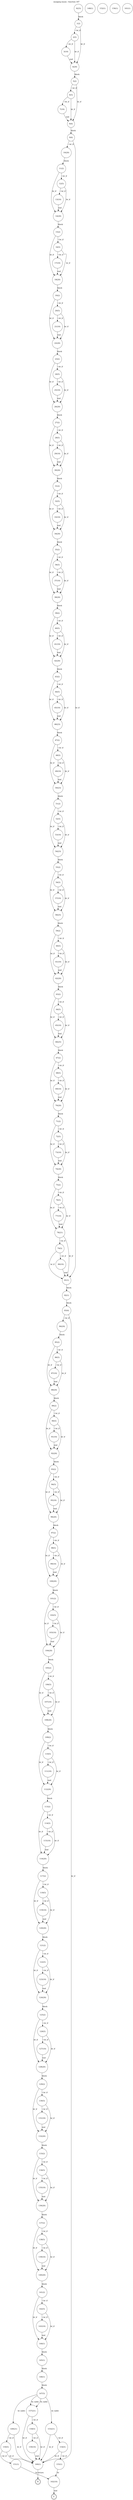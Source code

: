 digraph finite_state_machine {
    label = "mozjpeg.wasm - function 187"
    labelloc =  t
    labelfontsize = 16
    labelfontcolor = black
    labelfontname = "Helvetica"
    node [shape = doublecircle]; E R ;
node [shape=circle, fontcolor=black, style="", label="0(23)"]0
node [shape=circle, fontcolor=black, style="", label="1(2)"]1
node [shape=circle, fontcolor=black, style="", label="2(5)"]2
node [shape=circle, fontcolor=black, style="", label="3(10)"]3
node [shape=circle, fontcolor=black, style="", label="4(20)"]4
node [shape=circle, fontcolor=black, style="", label="5(2)"]5
node [shape=circle, fontcolor=black, style="", label="6(5)"]6
node [shape=circle, fontcolor=black, style="", label="7(10)"]7
node [shape=circle, fontcolor=black, style="", label="8(4)"]8
node [shape=circle, fontcolor=black, style="", label="9(4)"]9
node [shape=circle, fontcolor=black, style="", label="10(20)"]10
node [shape=circle, fontcolor=black, style="", label="11(2)"]11
node [shape=circle, fontcolor=black, style="", label="12(5)"]12
node [shape=circle, fontcolor=black, style="", label="13(10)"]13
node [shape=circle, fontcolor=black, style="", label="14(20)"]14
node [shape=circle, fontcolor=black, style="", label="15(2)"]15
node [shape=circle, fontcolor=black, style="", label="16(5)"]16
node [shape=circle, fontcolor=black, style="", label="17(10)"]17
node [shape=circle, fontcolor=black, style="", label="18(20)"]18
node [shape=circle, fontcolor=black, style="", label="19(2)"]19
node [shape=circle, fontcolor=black, style="", label="20(5)"]20
node [shape=circle, fontcolor=black, style="", label="21(10)"]21
node [shape=circle, fontcolor=black, style="", label="22(20)"]22
node [shape=circle, fontcolor=black, style="", label="23(2)"]23
node [shape=circle, fontcolor=black, style="", label="24(5)"]24
node [shape=circle, fontcolor=black, style="", label="25(10)"]25
node [shape=circle, fontcolor=black, style="", label="26(20)"]26
node [shape=circle, fontcolor=black, style="", label="27(2)"]27
node [shape=circle, fontcolor=black, style="", label="28(5)"]28
node [shape=circle, fontcolor=black, style="", label="29(10)"]29
node [shape=circle, fontcolor=black, style="", label="30(20)"]30
node [shape=circle, fontcolor=black, style="", label="31(2)"]31
node [shape=circle, fontcolor=black, style="", label="32(5)"]32
node [shape=circle, fontcolor=black, style="", label="33(10)"]33
node [shape=circle, fontcolor=black, style="", label="34(20)"]34
node [shape=circle, fontcolor=black, style="", label="35(2)"]35
node [shape=circle, fontcolor=black, style="", label="36(5)"]36
node [shape=circle, fontcolor=black, style="", label="37(10)"]37
node [shape=circle, fontcolor=black, style="", label="38(20)"]38
node [shape=circle, fontcolor=black, style="", label="39(2)"]39
node [shape=circle, fontcolor=black, style="", label="40(5)"]40
node [shape=circle, fontcolor=black, style="", label="41(10)"]41
node [shape=circle, fontcolor=black, style="", label="42(20)"]42
node [shape=circle, fontcolor=black, style="", label="43(2)"]43
node [shape=circle, fontcolor=black, style="", label="44(5)"]44
node [shape=circle, fontcolor=black, style="", label="45(10)"]45
node [shape=circle, fontcolor=black, style="", label="46(23)"]46
node [shape=circle, fontcolor=black, style="", label="47(2)"]47
node [shape=circle, fontcolor=black, style="", label="48(5)"]48
node [shape=circle, fontcolor=black, style="", label="49(10)"]49
node [shape=circle, fontcolor=black, style="", label="50(23)"]50
node [shape=circle, fontcolor=black, style="", label="51(2)"]51
node [shape=circle, fontcolor=black, style="", label="52(5)"]52
node [shape=circle, fontcolor=black, style="", label="53(10)"]53
node [shape=circle, fontcolor=black, style="", label="54(23)"]54
node [shape=circle, fontcolor=black, style="", label="55(2)"]55
node [shape=circle, fontcolor=black, style="", label="56(5)"]56
node [shape=circle, fontcolor=black, style="", label="57(10)"]57
node [shape=circle, fontcolor=black, style="", label="58(25)"]58
node [shape=circle, fontcolor=black, style="", label="59(2)"]59
node [shape=circle, fontcolor=black, style="", label="60(5)"]60
node [shape=circle, fontcolor=black, style="", label="61(10)"]61
node [shape=circle, fontcolor=black, style="", label="62(20)"]62
node [shape=circle, fontcolor=black, style="", label="63(2)"]63
node [shape=circle, fontcolor=black, style="", label="64(5)"]64
node [shape=circle, fontcolor=black, style="", label="65(10)"]65
node [shape=circle, fontcolor=black, style="", label="66(25)"]66
node [shape=circle, fontcolor=black, style="", label="67(2)"]67
node [shape=circle, fontcolor=black, style="", label="68(5)"]68
node [shape=circle, fontcolor=black, style="", label="69(10)"]69
node [shape=circle, fontcolor=black, style="", label="70(20)"]70
node [shape=circle, fontcolor=black, style="", label="71(2)"]71
node [shape=circle, fontcolor=black, style="", label="72(5)"]72
node [shape=circle, fontcolor=black, style="", label="73(10)"]73
node [shape=circle, fontcolor=black, style="", label="74(20)"]74
node [shape=circle, fontcolor=black, style="", label="75(2)"]75
node [shape=circle, fontcolor=black, style="", label="76(5)"]76
node [shape=circle, fontcolor=black, style="", label="77(10)"]77
node [shape=circle, fontcolor=black, style="", label="78(21)"]78
node [shape=circle, fontcolor=black, style="", label="79(5)"]79
node [shape=circle, fontcolor=black, style="", label="80(10)"]80
node [shape=circle, fontcolor=black, style="", label="81(1)"]81
node [shape=circle, fontcolor=black, style="", label="82(1)"]82
node [shape=circle, fontcolor=black, style="", label="83(4)"]83
node [shape=circle, fontcolor=black, style="", label="84(20)"]84
node [shape=circle, fontcolor=black, style="", label="85(2)"]85
node [shape=circle, fontcolor=black, style="", label="86(5)"]86
node [shape=circle, fontcolor=black, style="", label="87(10)"]87
node [shape=circle, fontcolor=black, style="", label="88(20)"]88
node [shape=circle, fontcolor=black, style="", label="89(2)"]89
node [shape=circle, fontcolor=black, style="", label="90(5)"]90
node [shape=circle, fontcolor=black, style="", label="91(10)"]91
node [shape=circle, fontcolor=black, style="", label="92(20)"]92
node [shape=circle, fontcolor=black, style="", label="93(2)"]93
node [shape=circle, fontcolor=black, style="", label="94(5)"]94
node [shape=circle, fontcolor=black, style="", label="95(10)"]95
node [shape=circle, fontcolor=black, style="", label="96(20)"]96
node [shape=circle, fontcolor=black, style="", label="97(2)"]97
node [shape=circle, fontcolor=black, style="", label="98(5)"]98
node [shape=circle, fontcolor=black, style="", label="99(10)"]99
node [shape=circle, fontcolor=black, style="", label="100(20)"]100
node [shape=circle, fontcolor=black, style="", label="101(2)"]101
node [shape=circle, fontcolor=black, style="", label="102(5)"]102
node [shape=circle, fontcolor=black, style="", label="103(10)"]103
node [shape=circle, fontcolor=black, style="", label="104(20)"]104
node [shape=circle, fontcolor=black, style="", label="105(2)"]105
node [shape=circle, fontcolor=black, style="", label="106(5)"]106
node [shape=circle, fontcolor=black, style="", label="107(10)"]107
node [shape=circle, fontcolor=black, style="", label="108(20)"]108
node [shape=circle, fontcolor=black, style="", label="109(2)"]109
node [shape=circle, fontcolor=black, style="", label="110(5)"]110
node [shape=circle, fontcolor=black, style="", label="111(10)"]111
node [shape=circle, fontcolor=black, style="", label="112(20)"]112
node [shape=circle, fontcolor=black, style="", label="113(2)"]113
node [shape=circle, fontcolor=black, style="", label="114(5)"]114
node [shape=circle, fontcolor=black, style="", label="115(10)"]115
node [shape=circle, fontcolor=black, style="", label="116(20)"]116
node [shape=circle, fontcolor=black, style="", label="117(2)"]117
node [shape=circle, fontcolor=black, style="", label="118(5)"]118
node [shape=circle, fontcolor=black, style="", label="119(10)"]119
node [shape=circle, fontcolor=black, style="", label="120(20)"]120
node [shape=circle, fontcolor=black, style="", label="121(2)"]121
node [shape=circle, fontcolor=black, style="", label="122(5)"]122
node [shape=circle, fontcolor=black, style="", label="123(10)"]123
node [shape=circle, fontcolor=black, style="", label="124(20)"]124
node [shape=circle, fontcolor=black, style="", label="125(2)"]125
node [shape=circle, fontcolor=black, style="", label="126(5)"]126
node [shape=circle, fontcolor=black, style="", label="127(10)"]127
node [shape=circle, fontcolor=black, style="", label="128(20)"]128
node [shape=circle, fontcolor=black, style="", label="129(2)"]129
node [shape=circle, fontcolor=black, style="", label="130(5)"]130
node [shape=circle, fontcolor=black, style="", label="131(10)"]131
node [shape=circle, fontcolor=black, style="", label="132(20)"]132
node [shape=circle, fontcolor=black, style="", label="133(2)"]133
node [shape=circle, fontcolor=black, style="", label="134(5)"]134
node [shape=circle, fontcolor=black, style="", label="135(10)"]135
node [shape=circle, fontcolor=black, style="", label="136(20)"]136
node [shape=circle, fontcolor=black, style="", label="137(2)"]137
node [shape=circle, fontcolor=black, style="", label="138(5)"]138
node [shape=circle, fontcolor=black, style="", label="139(10)"]139
node [shape=circle, fontcolor=black, style="", label="140(20)"]140
node [shape=circle, fontcolor=black, style="", label="141(2)"]141
node [shape=circle, fontcolor=black, style="", label="142(5)"]142
node [shape=circle, fontcolor=black, style="", label="143(10)"]143
node [shape=circle, fontcolor=black, style="", label="144(1)"]144
node [shape=circle, fontcolor=black, style="", label="145(1)"]145
node [shape=circle, fontcolor=black, style="", label="146(1)"]146
node [shape=circle, fontcolor=black, style="", label="147(5)"]147
node [shape=circle, fontcolor=black, style="", label="148(1)"]148
node [shape=circle, fontcolor=black, style="", label="149(21)"]149
node [shape=circle, fontcolor=black, style="", label="150(5)"]150
node [shape=circle, fontcolor=black, style="", label="151(1)"]151
node [shape=circle, fontcolor=black, style="", label="152(1)"]152
node [shape=circle, fontcolor=black, style="", label="153(21)"]153
node [shape=circle, fontcolor=black, style="", label="154(5)"]154
node [shape=circle, fontcolor=black, style="", label="155(1)"]155
node [shape=circle, fontcolor=black, style="", label="156(1)"]156
node [shape=circle, fontcolor=black, style="", label="157(21)"]157
node [shape=circle, fontcolor=black, style="", label="158(5)"]158
node [shape=circle, fontcolor=black, style="", label="159(10)"]159
node [shape=circle, fontcolor=black, style="", label="160(1)"]160
node [shape=circle, fontcolor=black, style="", label="161(1)"]161
node [shape=circle, fontcolor=black, style="", label="162(10)"]162
node [shape=circle, fontcolor=black, style="", label="E"]E
node [shape=circle, fontcolor=black, style="", label="R"]R
    0 -> 1[label="block"];
    1 -> 2[label="~br_if"];
    1 -> 4[label="br_if"];
    2 -> 3[label="~br_if"];
    2 -> 4[label="br_if"];
    3 -> 4[label="end"];
    4 -> 5[label="block"];
    5 -> 6[label="~br_if"];
    5 -> 8[label="br_if"];
    6 -> 7[label="~br_if"];
    6 -> 8[label="br_if"];
    7 -> 8[label="end"];
    8 -> 9[label="block"];
    9 -> 10[label="~br_if"];
    9 -> 81[label="br_if"];
    10 -> 11[label="block"];
    11 -> 12[label="~br_if"];
    11 -> 14[label="br_if"];
    12 -> 13[label="~br_if"];
    12 -> 14[label="br_if"];
    13 -> 14[label="end"];
    14 -> 15[label="block"];
    15 -> 16[label="~br_if"];
    15 -> 18[label="br_if"];
    16 -> 17[label="~br_if"];
    16 -> 18[label="br_if"];
    17 -> 18[label="end"];
    18 -> 19[label="block"];
    19 -> 20[label="~br_if"];
    19 -> 22[label="br_if"];
    20 -> 21[label="~br_if"];
    20 -> 22[label="br_if"];
    21 -> 22[label="end"];
    22 -> 23[label="block"];
    23 -> 24[label="~br_if"];
    23 -> 26[label="br_if"];
    24 -> 25[label="~br_if"];
    24 -> 26[label="br_if"];
    25 -> 26[label="end"];
    26 -> 27[label="block"];
    27 -> 28[label="~br_if"];
    27 -> 30[label="br_if"];
    28 -> 29[label="~br_if"];
    28 -> 30[label="br_if"];
    29 -> 30[label="end"];
    30 -> 31[label="block"];
    31 -> 32[label="~br_if"];
    31 -> 34[label="br_if"];
    32 -> 33[label="~br_if"];
    32 -> 34[label="br_if"];
    33 -> 34[label="end"];
    34 -> 35[label="block"];
    35 -> 36[label="~br_if"];
    35 -> 38[label="br_if"];
    36 -> 37[label="~br_if"];
    36 -> 38[label="br_if"];
    37 -> 38[label="end"];
    38 -> 39[label="block"];
    39 -> 40[label="~br_if"];
    39 -> 42[label="br_if"];
    40 -> 41[label="~br_if"];
    40 -> 42[label="br_if"];
    41 -> 42[label="end"];
    42 -> 43[label="block"];
    43 -> 44[label="~br_if"];
    43 -> 46[label="br_if"];
    44 -> 45[label="~br_if"];
    44 -> 46[label="br_if"];
    45 -> 46[label="end"];
    46 -> 47[label="block"];
    47 -> 48[label="~br_if"];
    47 -> 50[label="br_if"];
    48 -> 49[label="~br_if"];
    48 -> 50[label="br_if"];
    49 -> 50[label="end"];
    50 -> 51[label="block"];
    51 -> 52[label="~br_if"];
    51 -> 54[label="br_if"];
    52 -> 53[label="~br_if"];
    52 -> 54[label="br_if"];
    53 -> 54[label="end"];
    54 -> 55[label="block"];
    55 -> 56[label="~br_if"];
    55 -> 58[label="br_if"];
    56 -> 57[label="~br_if"];
    56 -> 58[label="br_if"];
    57 -> 58[label="end"];
    58 -> 59[label="block"];
    59 -> 60[label="~br_if"];
    59 -> 62[label="br_if"];
    60 -> 61[label="~br_if"];
    60 -> 62[label="br_if"];
    61 -> 62[label="end"];
    62 -> 63[label="block"];
    63 -> 64[label="~br_if"];
    63 -> 66[label="br_if"];
    64 -> 65[label="~br_if"];
    64 -> 66[label="br_if"];
    65 -> 66[label="end"];
    66 -> 67[label="block"];
    67 -> 68[label="~br_if"];
    67 -> 70[label="br_if"];
    68 -> 69[label="~br_if"];
    68 -> 70[label="br_if"];
    69 -> 70[label="end"];
    70 -> 71[label="block"];
    71 -> 72[label="~br_if"];
    71 -> 74[label="br_if"];
    72 -> 73[label="~br_if"];
    72 -> 74[label="br_if"];
    73 -> 74[label="end"];
    74 -> 75[label="block"];
    75 -> 76[label="~br_if"];
    75 -> 78[label="br_if"];
    76 -> 77[label="~br_if"];
    76 -> 78[label="br_if"];
    77 -> 78[label="end"];
    78 -> 79[label="~br_if"];
    78 -> 81[label="br_if"];
    79 -> 80[label="~br_if"];
    79 -> 81[label="br_if"];
    80 -> 81[label="end"];
    81 -> 82[label="block"];
    82 -> 83[label="block"];
    83 -> 84[label="~br_if"];
    83 -> 160[label="br_if"];
    84 -> 85[label="block"];
    85 -> 86[label="~br_if"];
    85 -> 88[label="br_if"];
    86 -> 87[label="~br_if"];
    86 -> 88[label="br_if"];
    87 -> 88[label="end"];
    88 -> 89[label="block"];
    89 -> 90[label="~br_if"];
    89 -> 92[label="br_if"];
    90 -> 91[label="~br_if"];
    90 -> 92[label="br_if"];
    91 -> 92[label="end"];
    92 -> 93[label="block"];
    93 -> 94[label="~br_if"];
    93 -> 96[label="br_if"];
    94 -> 95[label="~br_if"];
    94 -> 96[label="br_if"];
    95 -> 96[label="end"];
    96 -> 97[label="block"];
    97 -> 98[label="~br_if"];
    97 -> 100[label="br_if"];
    98 -> 99[label="~br_if"];
    98 -> 100[label="br_if"];
    99 -> 100[label="end"];
    100 -> 101[label="block"];
    101 -> 102[label="~br_if"];
    101 -> 104[label="br_if"];
    102 -> 103[label="~br_if"];
    102 -> 104[label="br_if"];
    103 -> 104[label="end"];
    104 -> 105[label="block"];
    105 -> 106[label="~br_if"];
    105 -> 108[label="br_if"];
    106 -> 107[label="~br_if"];
    106 -> 108[label="br_if"];
    107 -> 108[label="end"];
    108 -> 109[label="block"];
    109 -> 110[label="~br_if"];
    109 -> 112[label="br_if"];
    110 -> 111[label="~br_if"];
    110 -> 112[label="br_if"];
    111 -> 112[label="end"];
    112 -> 113[label="block"];
    113 -> 114[label="~br_if"];
    113 -> 116[label="br_if"];
    114 -> 115[label="~br_if"];
    114 -> 116[label="br_if"];
    115 -> 116[label="end"];
    116 -> 117[label="block"];
    117 -> 118[label="~br_if"];
    117 -> 120[label="br_if"];
    118 -> 119[label="~br_if"];
    118 -> 120[label="br_if"];
    119 -> 120[label="end"];
    120 -> 121[label="block"];
    121 -> 122[label="~br_if"];
    121 -> 124[label="br_if"];
    122 -> 123[label="~br_if"];
    122 -> 124[label="br_if"];
    123 -> 124[label="end"];
    124 -> 125[label="block"];
    125 -> 126[label="~br_if"];
    125 -> 128[label="br_if"];
    126 -> 127[label="~br_if"];
    126 -> 128[label="br_if"];
    127 -> 128[label="end"];
    128 -> 129[label="block"];
    129 -> 130[label="~br_if"];
    129 -> 132[label="br_if"];
    130 -> 131[label="~br_if"];
    130 -> 132[label="br_if"];
    131 -> 132[label="end"];
    132 -> 133[label="block"];
    133 -> 134[label="~br_if"];
    133 -> 136[label="br_if"];
    134 -> 135[label="~br_if"];
    134 -> 136[label="br_if"];
    135 -> 136[label="end"];
    136 -> 137[label="block"];
    137 -> 138[label="~br_if"];
    137 -> 140[label="br_if"];
    138 -> 139[label="~br_if"];
    138 -> 140[label="br_if"];
    139 -> 140[label="end"];
    140 -> 141[label="block"];
    141 -> 142[label="~br_if"];
    141 -> 144[label="br_if"];
    142 -> 143[label="~br_if"];
    142 -> 144[label="br_if"];
    143 -> 144[label="end"];
    144 -> 145[label="block"];
    145 -> 146[label="block"];
    146 -> 147[label="block"];
    147 -> 149[label="br_table"];
    147 -> 157[label="br_table"];
    147 -> 153[label="br_table"];
    147 -> 157[label="br_table"];
    149 -> 150[label="~br_if"];
    149 -> 160[label="br_if"];
    150 -> 151[label="~br_if"];
    150 -> 160[label="br_if"];
    151 -> 162[label="br"];
    153 -> 154[label="~br_if"];
    153 -> 160[label="br_if"];
    154 -> 155[label="~br_if"];
    154 -> 160[label="br_if"];
    155 -> 162[label="br"];
    157 -> 158[label="~br_if"];
    157 -> 160[label="br_if"];
    158 -> 159[label="~br_if"];
    158 -> 160[label="br_if"];
    159 -> 160[label="end"];
    160 -> R[label="return"];
    162 -> E[label="end"];
}
